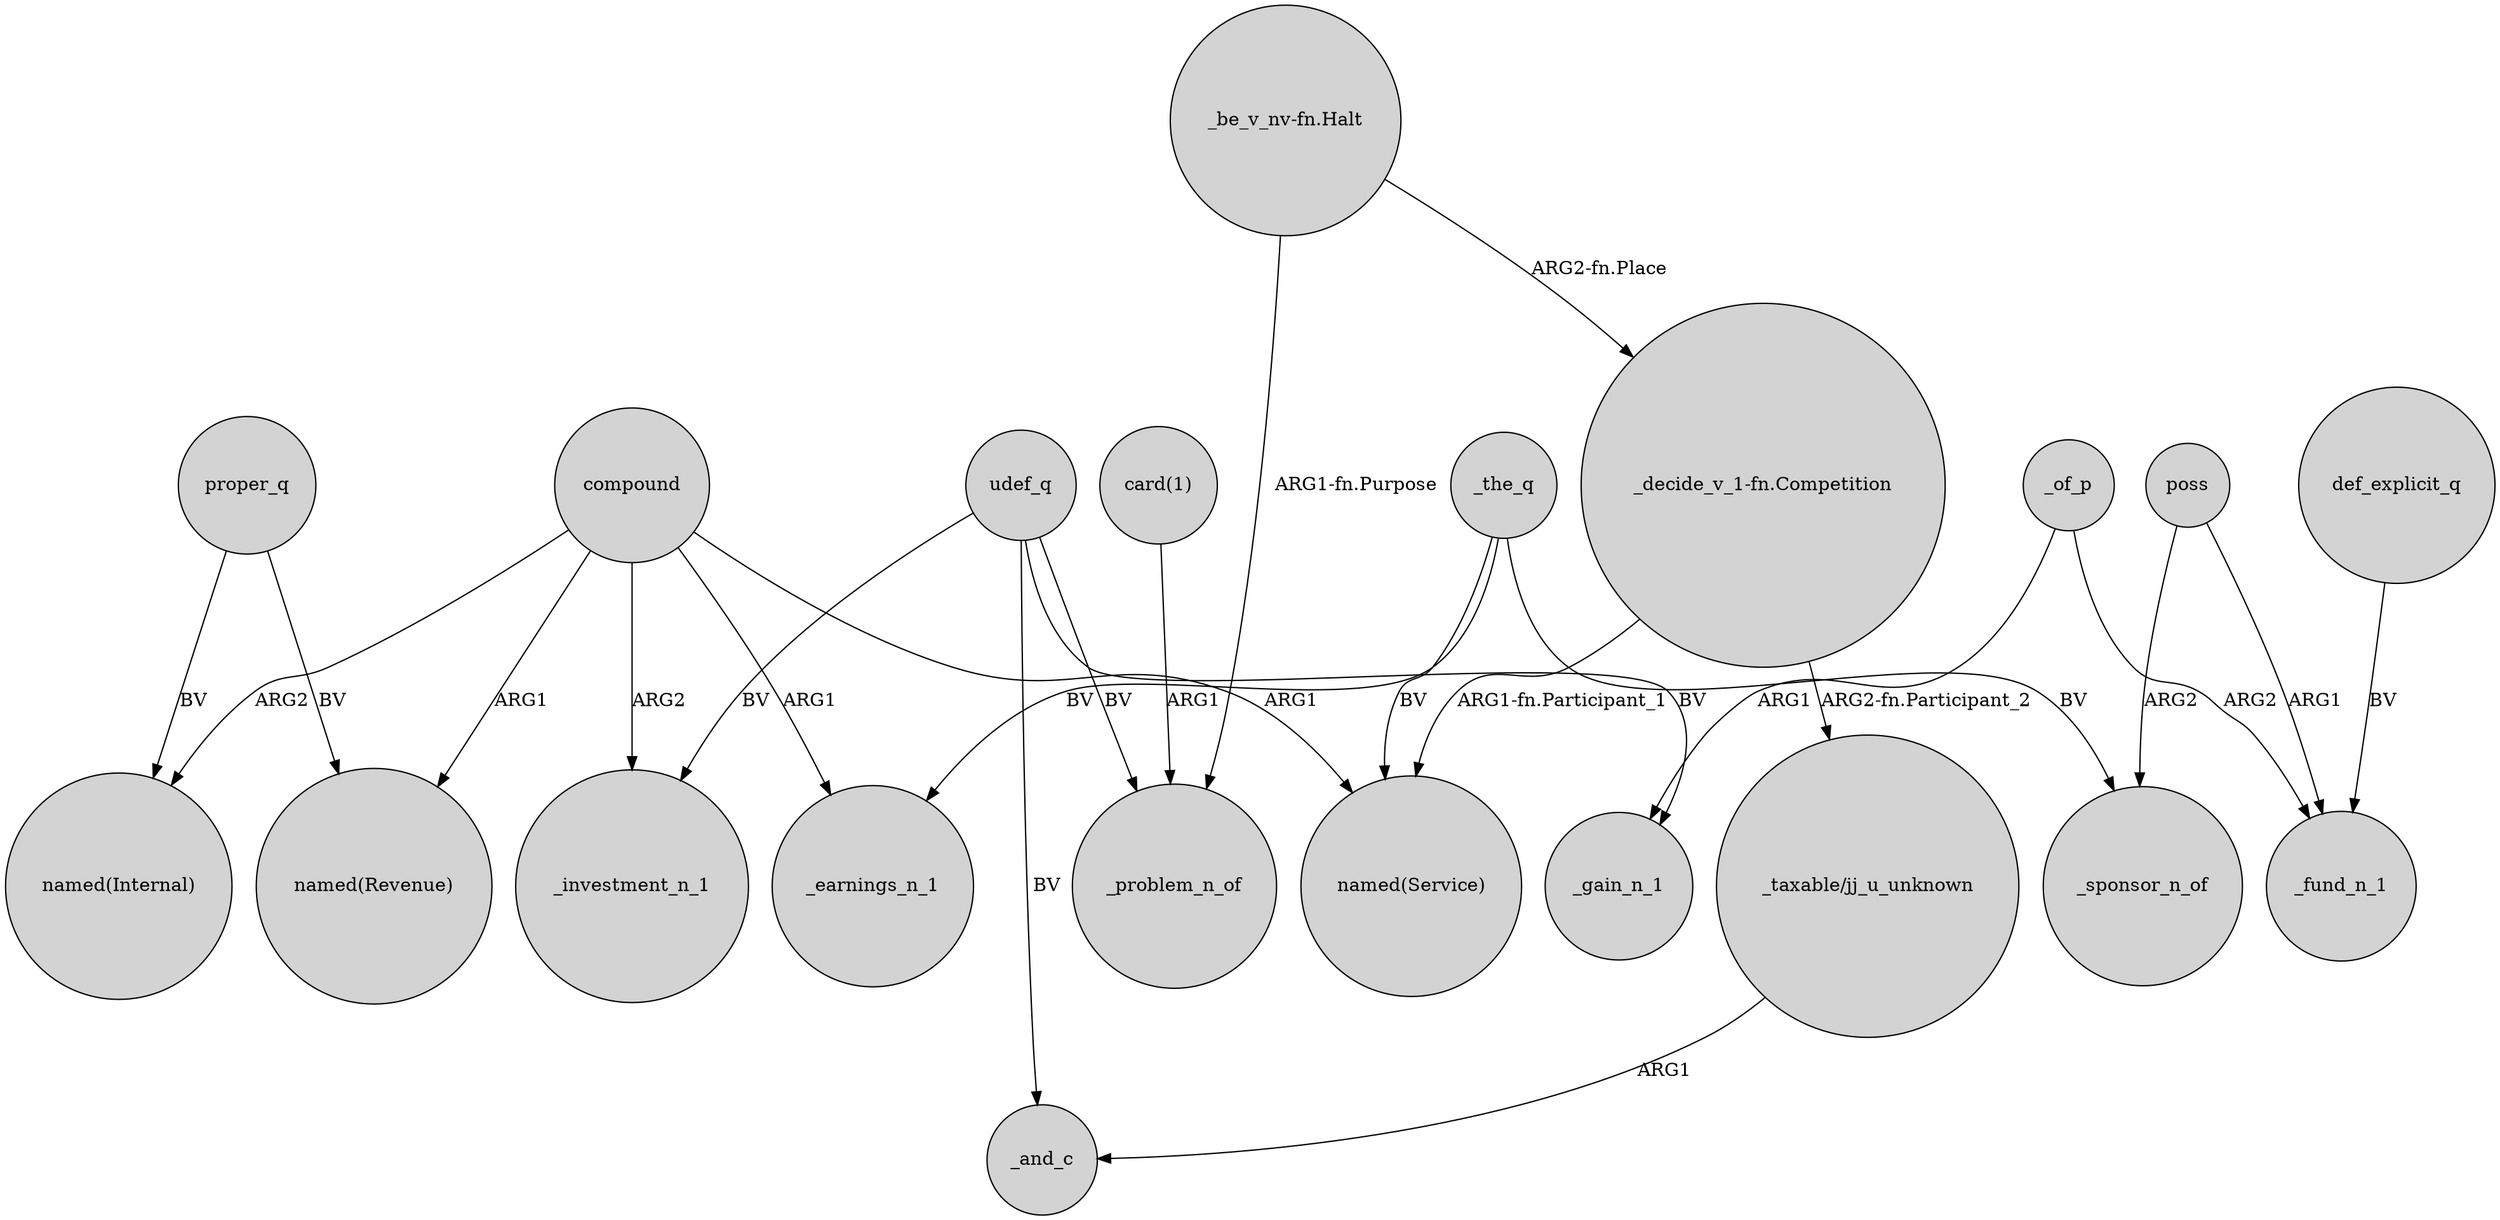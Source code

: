 digraph {
	node [shape=circle style=filled]
	proper_q -> "named(Internal)" [label=BV]
	def_explicit_q -> _fund_n_1 [label=BV]
	_the_q -> _sponsor_n_of [label=BV]
	"_be_v_nv-fn.Halt" -> _problem_n_of [label="ARG1-fn.Purpose"]
	udef_q -> _problem_n_of [label=BV]
	compound -> _investment_n_1 [label=ARG2]
	"_be_v_nv-fn.Halt" -> "_decide_v_1-fn.Competition" [label="ARG2-fn.Place"]
	"card(1)" -> _problem_n_of [label=ARG1]
	_of_p -> _fund_n_1 [label=ARG2]
	poss -> _fund_n_1 [label=ARG1]
	"_decide_v_1-fn.Competition" -> "_taxable/jj_u_unknown" [label="ARG2-fn.Participant_2"]
	udef_q -> _and_c [label=BV]
	_of_p -> _gain_n_1 [label=ARG1]
	compound -> "named(Service)" [label=ARG1]
	"_taxable/jj_u_unknown" -> _and_c [label=ARG1]
	poss -> _sponsor_n_of [label=ARG2]
	compound -> "named(Revenue)" [label=ARG1]
	udef_q -> _investment_n_1 [label=BV]
	compound -> "named(Internal)" [label=ARG2]
	proper_q -> "named(Revenue)" [label=BV]
	compound -> _earnings_n_1 [label=ARG1]
	_the_q -> "named(Service)" [label=BV]
	_the_q -> _earnings_n_1 [label=BV]
	"_decide_v_1-fn.Competition" -> "named(Service)" [label="ARG1-fn.Participant_1"]
	udef_q -> _gain_n_1 [label=BV]
}
